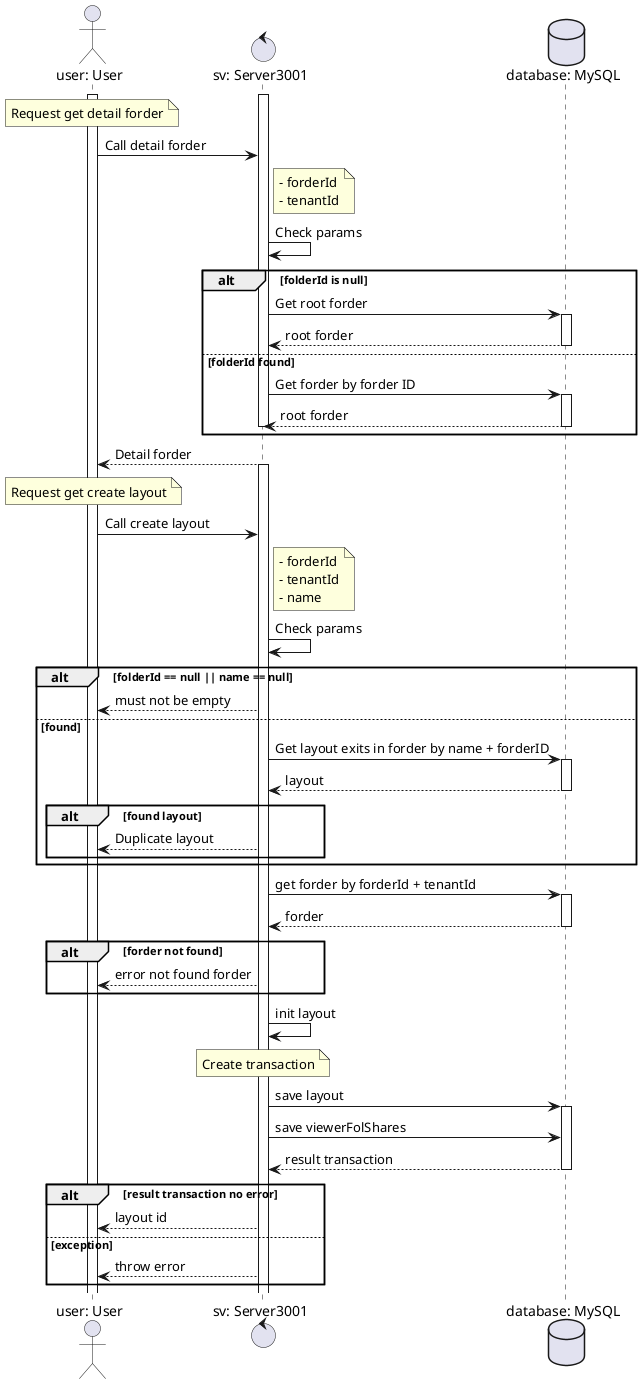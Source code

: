 @startuml add

actor "user: User" as user
control "sv: Server3001" as sv
database "database: MySQL" as db

activate user
activate sv

note over user: Request get detail forder

user->sv: Call detail forder
note right sv
- forderId
- tenantId
end note
sv -> sv: Check params
alt folderId is null

  sv->db: Get root forder
  activate db
  db --> sv: root forder
  deactivate db
else folderId found
  sv->db: Get forder by forder ID
  activate db
  db --> sv: root forder
  deactivate db
  deactivate sv
  end group
  sv-->user: Detail forder
activate sv

note over user: Request get create layout

user->sv: Call create layout
note right sv
- forderId
- tenantId
- name
end note
sv -> sv: Check params

alt folderId == null || name == null
  sv-->user: must not be empty
else found
  sv->db: Get layout exits in forder by name + forderID
  activate db
  db --> sv: layout
  deactivate db

  alt found layout
  sv-->user: Duplicate layout
  end group
end group
sv->db: get forder by forderId + tenantId
activate db
  db --> sv: forder
deactivate db
alt  forder not found
  sv-->user: error not found forder
  end group
sv->sv: init layout

note over sv: Create transaction
sv->db: save layout
activate db
sv->db: save viewerFolShares
db --> sv: result transaction
deactivate db
alt result transaction no error
sv-->user: layout id
else exception
sv-->user: throw error
end group

@enduml